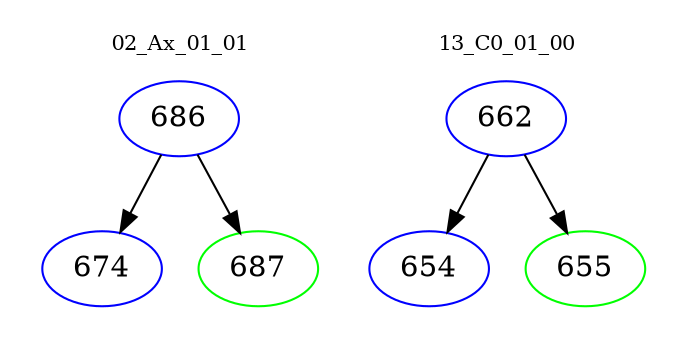 digraph{
subgraph cluster_0 {
color = white
label = "02_Ax_01_01";
fontsize=10;
T0_686 [label="686", color="blue"]
T0_686 -> T0_674 [color="black"]
T0_674 [label="674", color="blue"]
T0_686 -> T0_687 [color="black"]
T0_687 [label="687", color="green"]
}
subgraph cluster_1 {
color = white
label = "13_C0_01_00";
fontsize=10;
T1_662 [label="662", color="blue"]
T1_662 -> T1_654 [color="black"]
T1_654 [label="654", color="blue"]
T1_662 -> T1_655 [color="black"]
T1_655 [label="655", color="green"]
}
}
